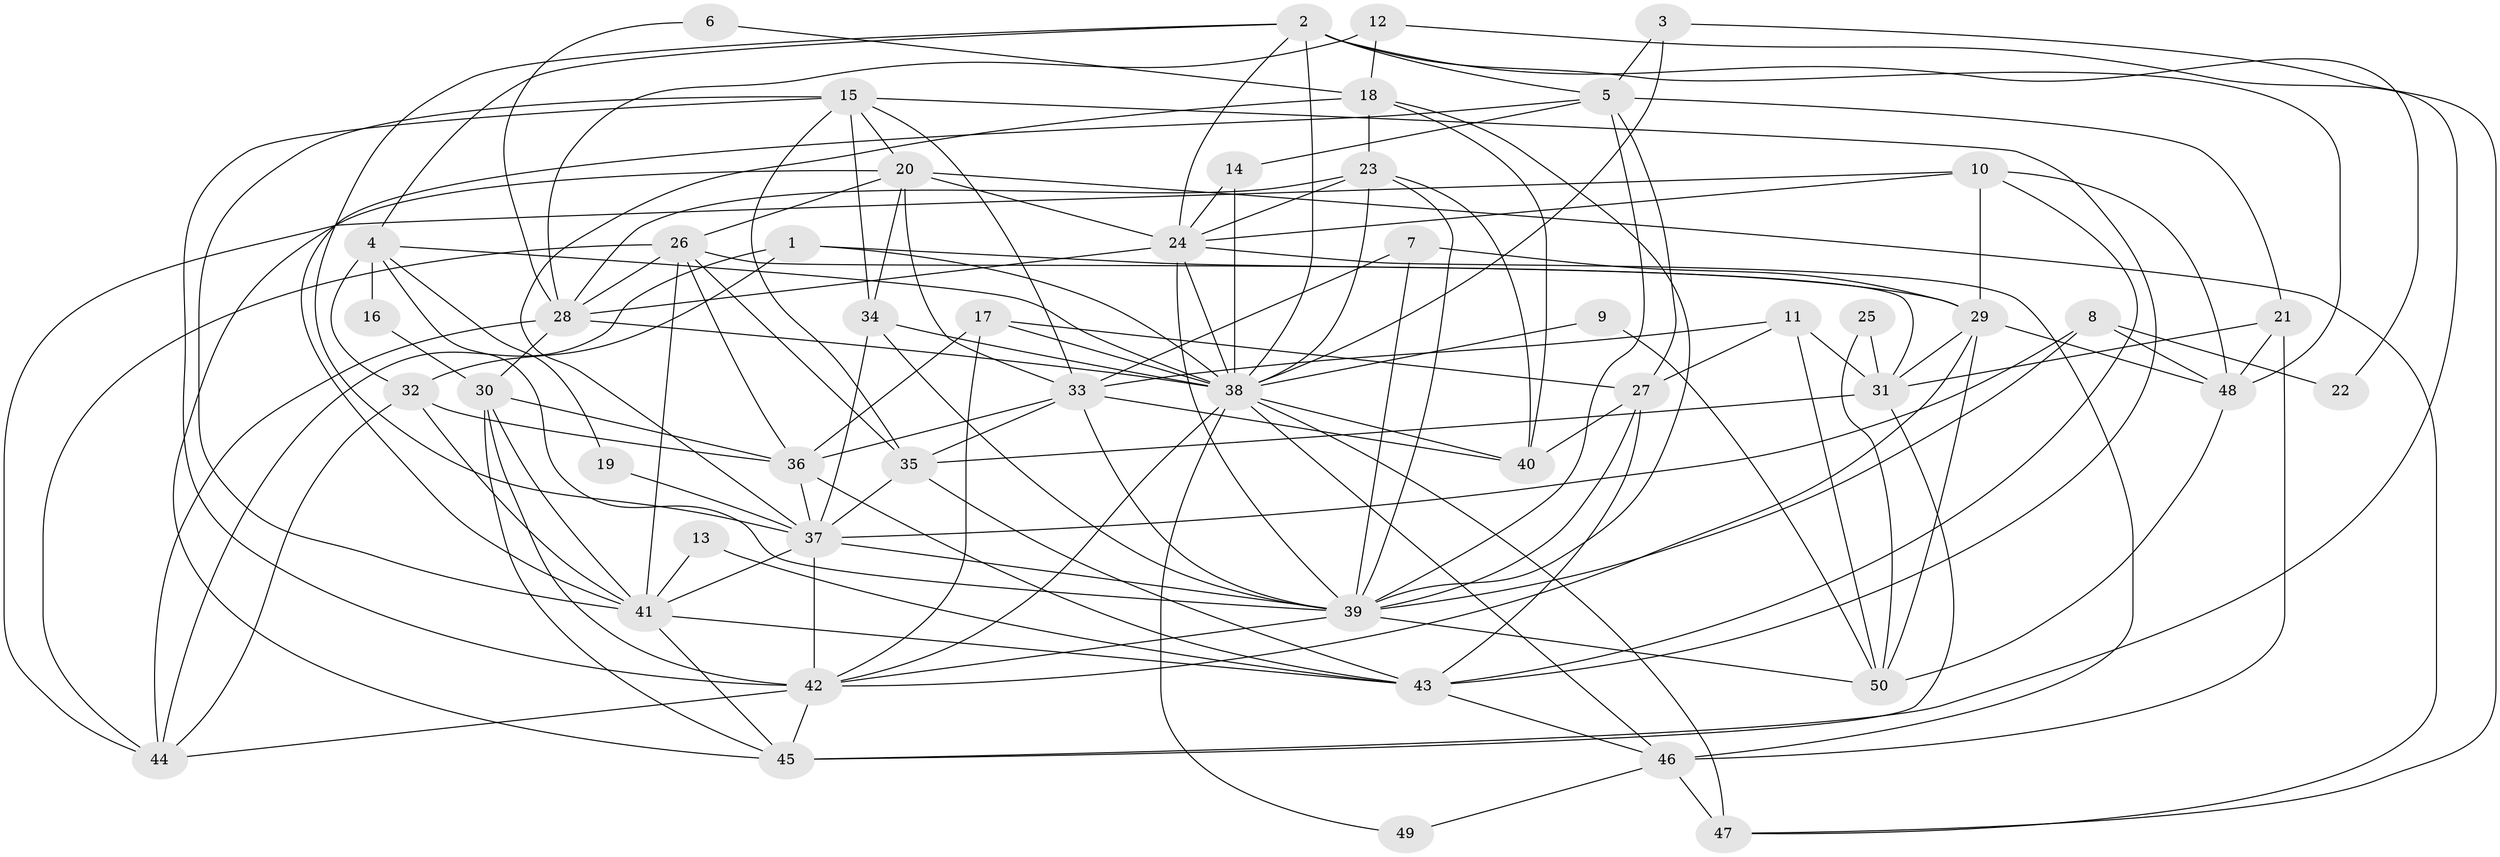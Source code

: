 // original degree distribution, {3: 0.35353535353535354, 5: 0.21212121212121213, 4: 0.1919191919191919, 2: 0.1111111111111111, 6: 0.09090909090909091, 10: 0.020202020202020204, 7: 0.020202020202020204}
// Generated by graph-tools (version 1.1) at 2025/26/03/09/25 03:26:11]
// undirected, 50 vertices, 142 edges
graph export_dot {
graph [start="1"]
  node [color=gray90,style=filled];
  1;
  2;
  3;
  4;
  5;
  6;
  7;
  8;
  9;
  10;
  11;
  12;
  13;
  14;
  15;
  16;
  17;
  18;
  19;
  20;
  21;
  22;
  23;
  24;
  25;
  26;
  27;
  28;
  29;
  30;
  31;
  32;
  33;
  34;
  35;
  36;
  37;
  38;
  39;
  40;
  41;
  42;
  43;
  44;
  45;
  46;
  47;
  48;
  49;
  50;
  1 -- 29 [weight=1.0];
  1 -- 32 [weight=1.0];
  1 -- 38 [weight=1.0];
  1 -- 44 [weight=1.0];
  2 -- 4 [weight=1.0];
  2 -- 5 [weight=1.0];
  2 -- 22 [weight=1.0];
  2 -- 24 [weight=1.0];
  2 -- 37 [weight=1.0];
  2 -- 38 [weight=1.0];
  2 -- 48 [weight=1.0];
  3 -- 5 [weight=1.0];
  3 -- 38 [weight=1.0];
  3 -- 47 [weight=1.0];
  4 -- 16 [weight=1.0];
  4 -- 19 [weight=1.0];
  4 -- 32 [weight=1.0];
  4 -- 38 [weight=1.0];
  4 -- 39 [weight=1.0];
  5 -- 14 [weight=1.0];
  5 -- 21 [weight=1.0];
  5 -- 27 [weight=1.0];
  5 -- 39 [weight=1.0];
  5 -- 41 [weight=1.0];
  6 -- 18 [weight=1.0];
  6 -- 28 [weight=1.0];
  7 -- 29 [weight=1.0];
  7 -- 33 [weight=1.0];
  7 -- 39 [weight=1.0];
  8 -- 22 [weight=1.0];
  8 -- 37 [weight=1.0];
  8 -- 39 [weight=1.0];
  8 -- 48 [weight=1.0];
  9 -- 38 [weight=1.0];
  9 -- 50 [weight=1.0];
  10 -- 24 [weight=1.0];
  10 -- 29 [weight=1.0];
  10 -- 43 [weight=1.0];
  10 -- 44 [weight=1.0];
  10 -- 48 [weight=1.0];
  11 -- 27 [weight=1.0];
  11 -- 31 [weight=1.0];
  11 -- 33 [weight=1.0];
  11 -- 50 [weight=1.0];
  12 -- 18 [weight=1.0];
  12 -- 28 [weight=1.0];
  12 -- 45 [weight=1.0];
  13 -- 41 [weight=1.0];
  13 -- 43 [weight=1.0];
  14 -- 24 [weight=1.0];
  14 -- 38 [weight=1.0];
  15 -- 20 [weight=1.0];
  15 -- 33 [weight=1.0];
  15 -- 34 [weight=1.0];
  15 -- 35 [weight=1.0];
  15 -- 41 [weight=1.0];
  15 -- 42 [weight=1.0];
  15 -- 43 [weight=1.0];
  16 -- 30 [weight=1.0];
  17 -- 27 [weight=1.0];
  17 -- 36 [weight=1.0];
  17 -- 38 [weight=1.0];
  17 -- 42 [weight=1.0];
  18 -- 23 [weight=1.0];
  18 -- 37 [weight=2.0];
  18 -- 39 [weight=1.0];
  18 -- 40 [weight=1.0];
  19 -- 37 [weight=1.0];
  20 -- 24 [weight=1.0];
  20 -- 26 [weight=1.0];
  20 -- 33 [weight=1.0];
  20 -- 34 [weight=1.0];
  20 -- 45 [weight=1.0];
  20 -- 47 [weight=1.0];
  21 -- 31 [weight=1.0];
  21 -- 46 [weight=1.0];
  21 -- 48 [weight=1.0];
  23 -- 24 [weight=1.0];
  23 -- 28 [weight=1.0];
  23 -- 38 [weight=2.0];
  23 -- 39 [weight=1.0];
  23 -- 40 [weight=1.0];
  24 -- 28 [weight=1.0];
  24 -- 38 [weight=1.0];
  24 -- 39 [weight=1.0];
  24 -- 46 [weight=1.0];
  25 -- 31 [weight=2.0];
  25 -- 50 [weight=1.0];
  26 -- 28 [weight=1.0];
  26 -- 31 [weight=1.0];
  26 -- 35 [weight=1.0];
  26 -- 36 [weight=1.0];
  26 -- 41 [weight=1.0];
  26 -- 44 [weight=1.0];
  27 -- 39 [weight=1.0];
  27 -- 40 [weight=1.0];
  27 -- 43 [weight=1.0];
  28 -- 30 [weight=1.0];
  28 -- 38 [weight=1.0];
  28 -- 44 [weight=1.0];
  29 -- 31 [weight=1.0];
  29 -- 42 [weight=1.0];
  29 -- 48 [weight=1.0];
  29 -- 50 [weight=1.0];
  30 -- 36 [weight=1.0];
  30 -- 41 [weight=1.0];
  30 -- 42 [weight=1.0];
  30 -- 45 [weight=1.0];
  31 -- 35 [weight=1.0];
  31 -- 45 [weight=1.0];
  32 -- 36 [weight=1.0];
  32 -- 41 [weight=1.0];
  32 -- 44 [weight=1.0];
  33 -- 35 [weight=1.0];
  33 -- 36 [weight=1.0];
  33 -- 39 [weight=1.0];
  33 -- 40 [weight=1.0];
  34 -- 37 [weight=1.0];
  34 -- 38 [weight=1.0];
  34 -- 39 [weight=1.0];
  35 -- 37 [weight=2.0];
  35 -- 43 [weight=1.0];
  36 -- 37 [weight=1.0];
  36 -- 43 [weight=1.0];
  37 -- 39 [weight=1.0];
  37 -- 41 [weight=1.0];
  37 -- 42 [weight=2.0];
  38 -- 40 [weight=1.0];
  38 -- 42 [weight=1.0];
  38 -- 46 [weight=1.0];
  38 -- 47 [weight=1.0];
  38 -- 49 [weight=1.0];
  39 -- 42 [weight=1.0];
  39 -- 50 [weight=1.0];
  41 -- 43 [weight=1.0];
  41 -- 45 [weight=1.0];
  42 -- 44 [weight=1.0];
  42 -- 45 [weight=1.0];
  43 -- 46 [weight=1.0];
  46 -- 47 [weight=2.0];
  46 -- 49 [weight=1.0];
  48 -- 50 [weight=1.0];
}
